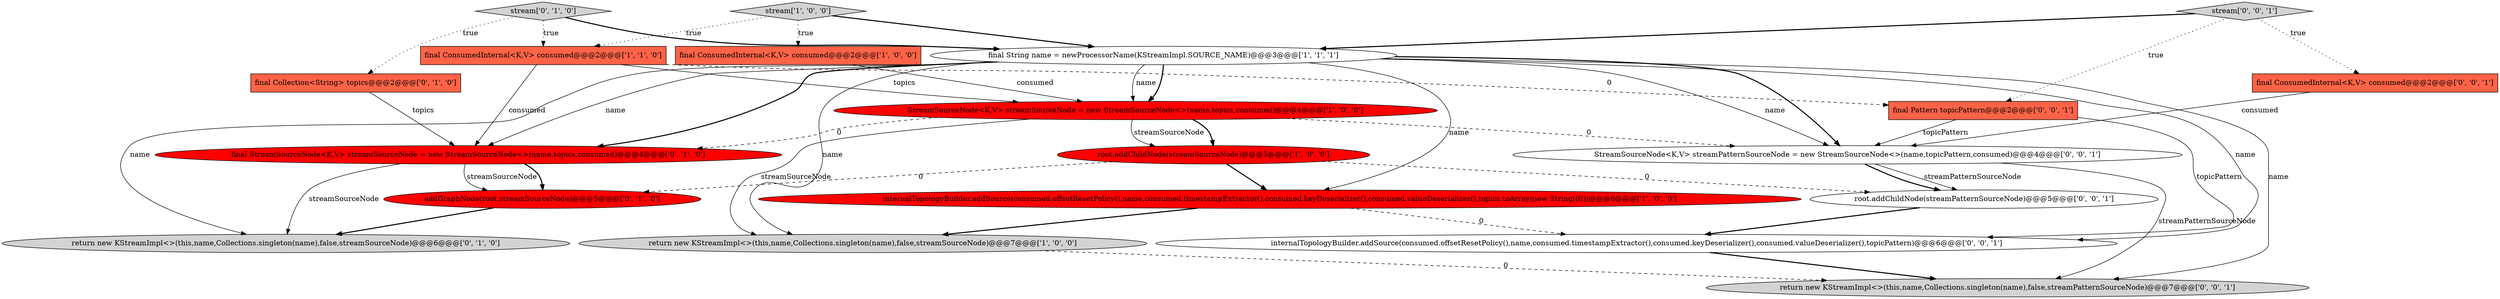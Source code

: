 digraph {
2 [style = filled, label = "final ConsumedInternal<K,V> consumed@@@2@@@['1', '0', '0']", fillcolor = tomato, shape = box image = "AAA0AAABBB1BBB"];
0 [style = filled, label = "root.addChildNode(streamSourceNode)@@@5@@@['1', '0', '0']", fillcolor = red, shape = ellipse image = "AAA1AAABBB1BBB"];
14 [style = filled, label = "StreamSourceNode<K,V> streamPatternSourceNode = new StreamSourceNode<>(name,topicPattern,consumed)@@@4@@@['0', '0', '1']", fillcolor = white, shape = ellipse image = "AAA0AAABBB3BBB"];
8 [style = filled, label = "addGraphNode(root,streamSourceNode)@@@5@@@['0', '1', '0']", fillcolor = red, shape = ellipse image = "AAA1AAABBB2BBB"];
5 [style = filled, label = "stream['1', '0', '0']", fillcolor = lightgray, shape = diamond image = "AAA0AAABBB1BBB"];
3 [style = filled, label = "final String name = newProcessorName(KStreamImpl.SOURCE_NAME)@@@3@@@['1', '1', '1']", fillcolor = white, shape = ellipse image = "AAA0AAABBB1BBB"];
11 [style = filled, label = "stream['0', '1', '0']", fillcolor = lightgray, shape = diamond image = "AAA0AAABBB2BBB"];
16 [style = filled, label = "final ConsumedInternal<K,V> consumed@@@2@@@['0', '0', '1']", fillcolor = tomato, shape = box image = "AAA0AAABBB3BBB"];
13 [style = filled, label = "return new KStreamImpl<>(this,name,Collections.singleton(name),false,streamPatternSourceNode)@@@7@@@['0', '0', '1']", fillcolor = lightgray, shape = ellipse image = "AAA0AAABBB3BBB"];
18 [style = filled, label = "final Pattern topicPattern@@@2@@@['0', '0', '1']", fillcolor = tomato, shape = box image = "AAA0AAABBB3BBB"];
4 [style = filled, label = "final ConsumedInternal<K,V> consumed@@@2@@@['1', '1', '0']", fillcolor = tomato, shape = box image = "AAA0AAABBB1BBB"];
17 [style = filled, label = "stream['0', '0', '1']", fillcolor = lightgray, shape = diamond image = "AAA0AAABBB3BBB"];
15 [style = filled, label = "internalTopologyBuilder.addSource(consumed.offsetResetPolicy(),name,consumed.timestampExtractor(),consumed.keyDeserializer(),consumed.valueDeserializer(),topicPattern)@@@6@@@['0', '0', '1']", fillcolor = white, shape = ellipse image = "AAA0AAABBB3BBB"];
7 [style = filled, label = "StreamSourceNode<K,V> streamSourceNode = new StreamSourceNode<>(name,topics,consumed)@@@4@@@['1', '0', '0']", fillcolor = red, shape = ellipse image = "AAA1AAABBB1BBB"];
9 [style = filled, label = "final Collection<String> topics@@@2@@@['0', '1', '0']", fillcolor = tomato, shape = box image = "AAA0AAABBB2BBB"];
1 [style = filled, label = "return new KStreamImpl<>(this,name,Collections.singleton(name),false,streamSourceNode)@@@7@@@['1', '0', '0']", fillcolor = lightgray, shape = ellipse image = "AAA0AAABBB1BBB"];
10 [style = filled, label = "return new KStreamImpl<>(this,name,Collections.singleton(name),false,streamSourceNode)@@@6@@@['0', '1', '0']", fillcolor = lightgray, shape = ellipse image = "AAA0AAABBB2BBB"];
12 [style = filled, label = "final StreamSourceNode<K,V> streamSourceNode = new StreamSourceNode<>(name,topics,consumed)@@@4@@@['0', '1', '0']", fillcolor = red, shape = ellipse image = "AAA1AAABBB2BBB"];
6 [style = filled, label = "internalTopologyBuilder.addSource(consumed.offsetResetPolicy(),name,consumed.timestampExtractor(),consumed.keyDeserializer(),consumed.valueDeserializer(),topics.toArray(new String(((())@@@6@@@['1', '0', '0']", fillcolor = red, shape = ellipse image = "AAA1AAABBB1BBB"];
19 [style = filled, label = "root.addChildNode(streamPatternSourceNode)@@@5@@@['0', '0', '1']", fillcolor = white, shape = ellipse image = "AAA0AAABBB3BBB"];
3->12 [style = solid, label="name"];
5->3 [style = bold, label=""];
4->18 [style = dashed, label="0"];
3->10 [style = solid, label="name"];
8->10 [style = bold, label=""];
15->13 [style = bold, label=""];
7->1 [style = solid, label="streamSourceNode"];
2->7 [style = solid, label="consumed"];
3->13 [style = solid, label="name"];
4->12 [style = solid, label="consumed"];
14->19 [style = solid, label="streamPatternSourceNode"];
17->18 [style = dotted, label="true"];
0->6 [style = bold, label=""];
9->12 [style = solid, label="topics"];
7->14 [style = dashed, label="0"];
0->19 [style = dashed, label="0"];
14->13 [style = solid, label="streamPatternSourceNode"];
3->15 [style = solid, label="name"];
3->14 [style = bold, label=""];
3->7 [style = solid, label="name"];
4->7 [style = solid, label="topics"];
18->15 [style = solid, label="topicPattern"];
3->1 [style = solid, label="name"];
14->19 [style = bold, label=""];
11->9 [style = dotted, label="true"];
7->0 [style = bold, label=""];
11->4 [style = dotted, label="true"];
3->12 [style = bold, label=""];
5->4 [style = dotted, label="true"];
17->16 [style = dotted, label="true"];
3->6 [style = solid, label="name"];
12->8 [style = solid, label="streamSourceNode"];
12->10 [style = solid, label="streamSourceNode"];
6->1 [style = bold, label=""];
1->13 [style = dashed, label="0"];
3->7 [style = bold, label=""];
11->3 [style = bold, label=""];
6->15 [style = dashed, label="0"];
12->8 [style = bold, label=""];
17->3 [style = bold, label=""];
7->12 [style = dashed, label="0"];
0->8 [style = dashed, label="0"];
3->14 [style = solid, label="name"];
19->15 [style = bold, label=""];
7->0 [style = solid, label="streamSourceNode"];
18->14 [style = solid, label="topicPattern"];
16->14 [style = solid, label="consumed"];
5->2 [style = dotted, label="true"];
}
